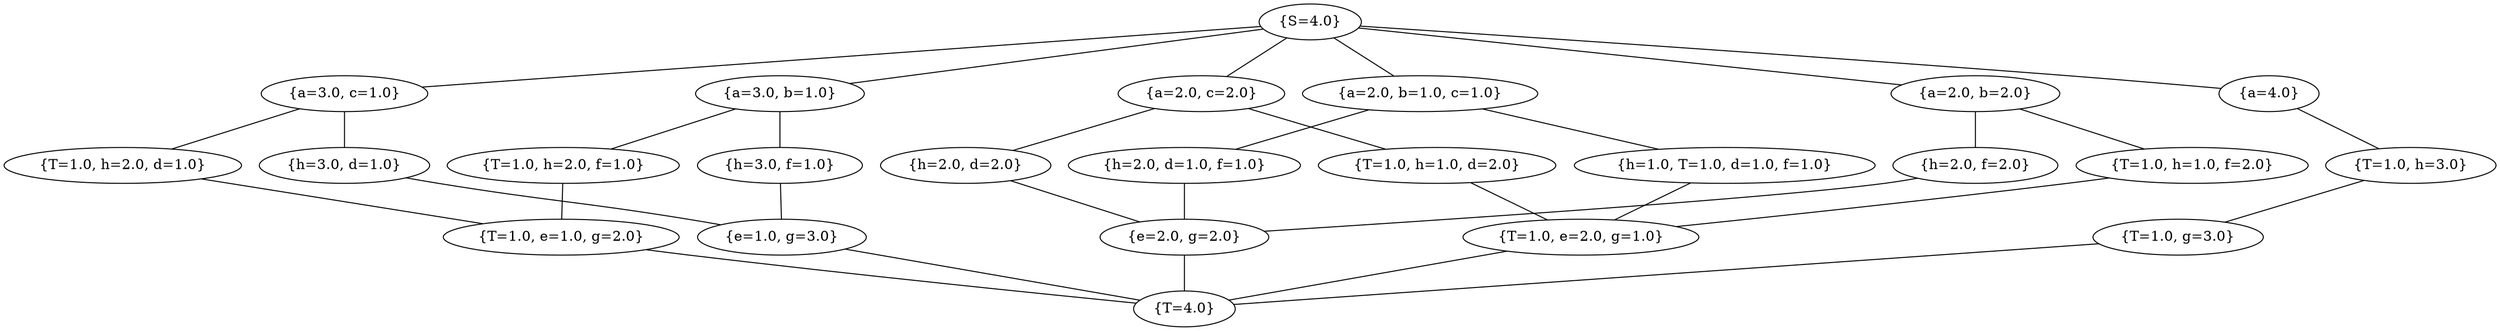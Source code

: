 graph {
	"{S=4.0}" ["state"="{S=4.0}"];
	"{a=4.0}" ["state"="{a=4.0}"];
	"{a=3.0, b=1.0}" ["state"="{a=3.0, b=1.0}"];
	"{a=2.0, b=2.0}" ["state"="{a=2.0, b=2.0}"];
	"{e=1.0, g=3.0}" ["state"="{e=1.0, g=3.0}"];
	"{a=3.0, c=1.0}" ["state"="{a=3.0, c=1.0}"];
	"{a=2.0, b=1.0, c=1.0}" ["state"="{a=2.0, b=1.0, c=1.0}"];
	"{T=4.0}" ["state"="{T=4.0}"];
	"{e=2.0, g=2.0}" ["state"="{e=2.0, g=2.0}"];
	"{a=2.0, c=2.0}" ["state"="{a=2.0, c=2.0}"];
	"{h=2.0, d=2.0}" ["state"="{h=2.0, d=2.0}"];
	"{T=1.0, h=1.0, d=2.0}" ["state"="{T=1.0, h=1.0, d=2.0}"];
	"{T=1.0, e=2.0, g=1.0}" ["state"="{T=1.0, e=2.0, g=1.0}"];
	"{h=2.0, d=1.0, f=1.0}" ["state"="{h=2.0, d=1.0, f=1.0}"];
	"{h=1.0, T=1.0, d=1.0, f=1.0}" ["state"="{h=1.0, T=1.0, d=1.0, f=1.0}"];
	"{h=3.0, d=1.0}" ["state"="{h=3.0, d=1.0}"];
	"{T=1.0, h=2.0, d=1.0}" ["state"="{T=1.0, h=2.0, d=1.0}"];
	"{T=1.0, e=1.0, g=2.0}" ["state"="{T=1.0, e=1.0, g=2.0}"];
	"{h=2.0, f=2.0}" ["state"="{h=2.0, f=2.0}"];
	"{T=1.0, h=1.0, f=2.0}" ["state"="{T=1.0, h=1.0, f=2.0}"];
	"{h=3.0, f=1.0}" ["state"="{h=3.0, f=1.0}"];
	"{T=1.0, h=2.0, f=1.0}" ["state"="{T=1.0, h=2.0, f=1.0}"];
	"{T=1.0, h=3.0}" ["state"="{T=1.0, h=3.0}"];
	"{T=1.0, g=3.0}" ["state"="{T=1.0, g=3.0}"];
	"{S=4.0}" -- "{a=4.0}" ;
	"{S=4.0}" -- "{a=3.0, b=1.0}" ;
	"{S=4.0}" -- "{a=2.0, b=2.0}" ;
	"{e=1.0, g=3.0}" -- "{T=4.0}" ;
	"{S=4.0}" -- "{a=3.0, c=1.0}" ;
	"{S=4.0}" -- "{a=2.0, b=1.0, c=1.0}" ;
	"{h=2.0, d=2.0}" -- "{e=2.0, g=2.0}" ;
	"{e=2.0, g=2.0}" -- "{T=4.0}" ;
	"{S=4.0}" -- "{a=2.0, c=2.0}" ;
	"{a=2.0, c=2.0}" -- "{h=2.0, d=2.0}" ;
	"{a=2.0, c=2.0}" -- "{T=1.0, h=1.0, d=2.0}" ;
	"{T=1.0, h=1.0, d=2.0}" -- "{T=1.0, e=2.0, g=1.0}" ;
	"{T=1.0, e=2.0, g=1.0}" -- "{T=4.0}" ;
	"{a=2.0, b=1.0, c=1.0}" -- "{h=2.0, d=1.0, f=1.0}" ;
	"{a=2.0, b=1.0, c=1.0}" -- "{h=1.0, T=1.0, d=1.0, f=1.0}" ;
	"{h=1.0, T=1.0, d=1.0, f=1.0}" -- "{T=1.0, e=2.0, g=1.0}" ;
	"{h=2.0, d=1.0, f=1.0}" -- "{e=2.0, g=2.0}" ;
	"{a=3.0, c=1.0}" -- "{h=3.0, d=1.0}" ;
	"{a=3.0, c=1.0}" -- "{T=1.0, h=2.0, d=1.0}" ;
	"{T=1.0, h=2.0, d=1.0}" -- "{T=1.0, e=1.0, g=2.0}" ;
	"{T=1.0, e=1.0, g=2.0}" -- "{T=4.0}" ;
	"{h=3.0, d=1.0}" -- "{e=1.0, g=3.0}" ;
	"{a=2.0, b=2.0}" -- "{h=2.0, f=2.0}" ;
	"{a=2.0, b=2.0}" -- "{T=1.0, h=1.0, f=2.0}" ;
	"{T=1.0, h=1.0, f=2.0}" -- "{T=1.0, e=2.0, g=1.0}" ;
	"{h=2.0, f=2.0}" -- "{e=2.0, g=2.0}" ;
	"{a=3.0, b=1.0}" -- "{h=3.0, f=1.0}" ;
	"{a=3.0, b=1.0}" -- "{T=1.0, h=2.0, f=1.0}" ;
	"{T=1.0, h=2.0, f=1.0}" -- "{T=1.0, e=1.0, g=2.0}" ;
	"{h=3.0, f=1.0}" -- "{e=1.0, g=3.0}" ;
	"{a=4.0}" -- "{T=1.0, h=3.0}" ;
	"{T=1.0, h=3.0}" -- "{T=1.0, g=3.0}" ;
	"{T=1.0, g=3.0}" -- "{T=4.0}" ;
}
